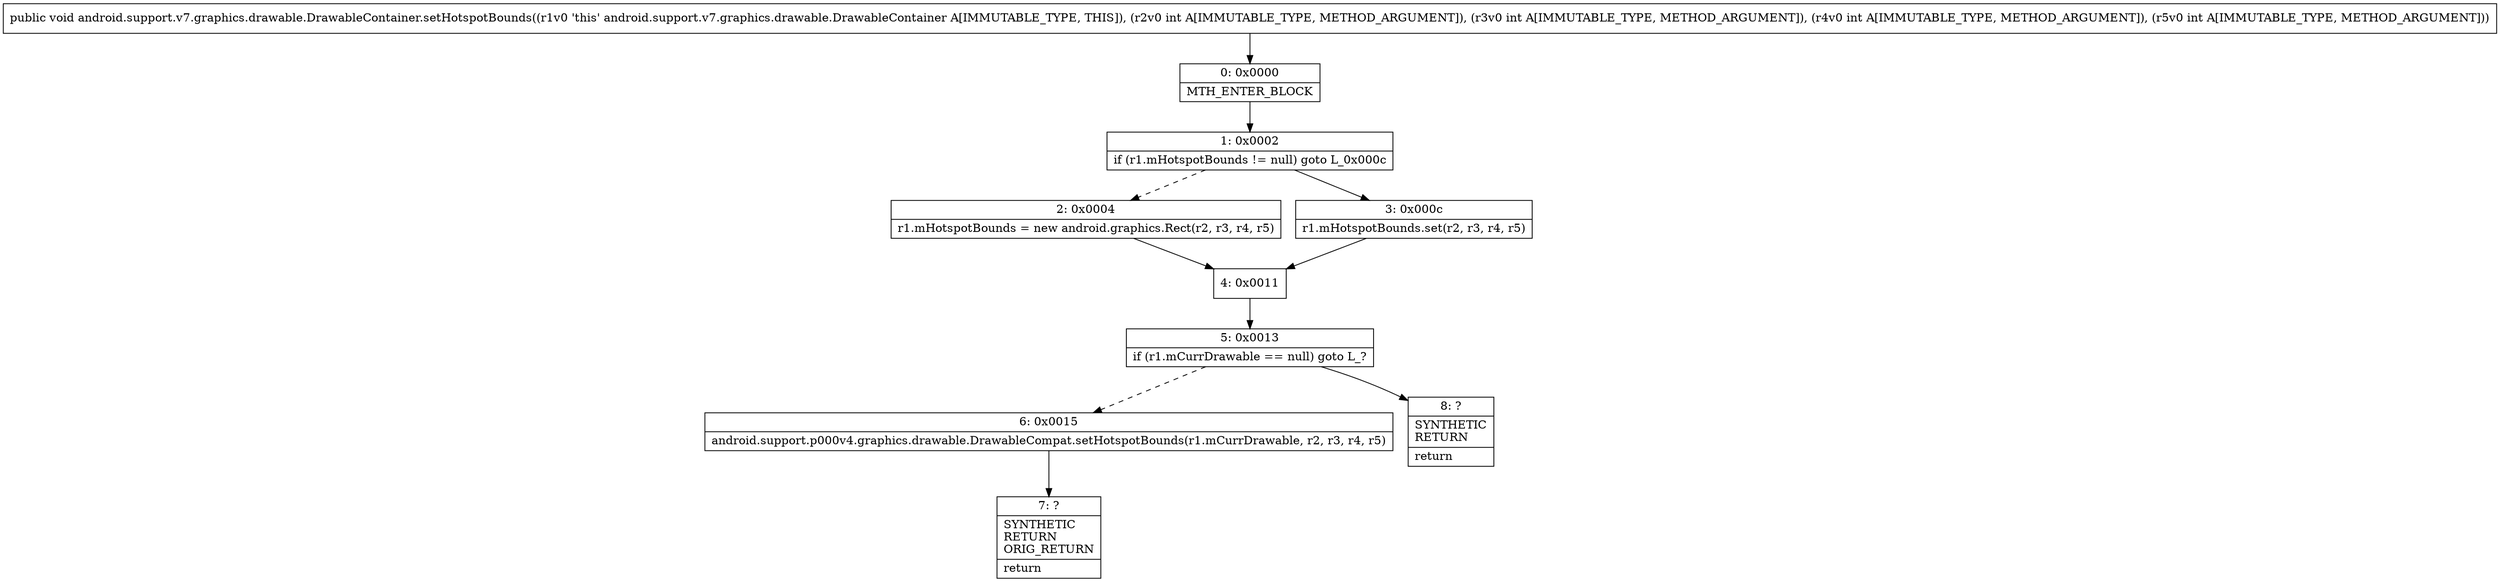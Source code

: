 digraph "CFG forandroid.support.v7.graphics.drawable.DrawableContainer.setHotspotBounds(IIII)V" {
Node_0 [shape=record,label="{0\:\ 0x0000|MTH_ENTER_BLOCK\l}"];
Node_1 [shape=record,label="{1\:\ 0x0002|if (r1.mHotspotBounds != null) goto L_0x000c\l}"];
Node_2 [shape=record,label="{2\:\ 0x0004|r1.mHotspotBounds = new android.graphics.Rect(r2, r3, r4, r5)\l}"];
Node_3 [shape=record,label="{3\:\ 0x000c|r1.mHotspotBounds.set(r2, r3, r4, r5)\l}"];
Node_4 [shape=record,label="{4\:\ 0x0011}"];
Node_5 [shape=record,label="{5\:\ 0x0013|if (r1.mCurrDrawable == null) goto L_?\l}"];
Node_6 [shape=record,label="{6\:\ 0x0015|android.support.p000v4.graphics.drawable.DrawableCompat.setHotspotBounds(r1.mCurrDrawable, r2, r3, r4, r5)\l}"];
Node_7 [shape=record,label="{7\:\ ?|SYNTHETIC\lRETURN\lORIG_RETURN\l|return\l}"];
Node_8 [shape=record,label="{8\:\ ?|SYNTHETIC\lRETURN\l|return\l}"];
MethodNode[shape=record,label="{public void android.support.v7.graphics.drawable.DrawableContainer.setHotspotBounds((r1v0 'this' android.support.v7.graphics.drawable.DrawableContainer A[IMMUTABLE_TYPE, THIS]), (r2v0 int A[IMMUTABLE_TYPE, METHOD_ARGUMENT]), (r3v0 int A[IMMUTABLE_TYPE, METHOD_ARGUMENT]), (r4v0 int A[IMMUTABLE_TYPE, METHOD_ARGUMENT]), (r5v0 int A[IMMUTABLE_TYPE, METHOD_ARGUMENT])) }"];
MethodNode -> Node_0;
Node_0 -> Node_1;
Node_1 -> Node_2[style=dashed];
Node_1 -> Node_3;
Node_2 -> Node_4;
Node_3 -> Node_4;
Node_4 -> Node_5;
Node_5 -> Node_6[style=dashed];
Node_5 -> Node_8;
Node_6 -> Node_7;
}

